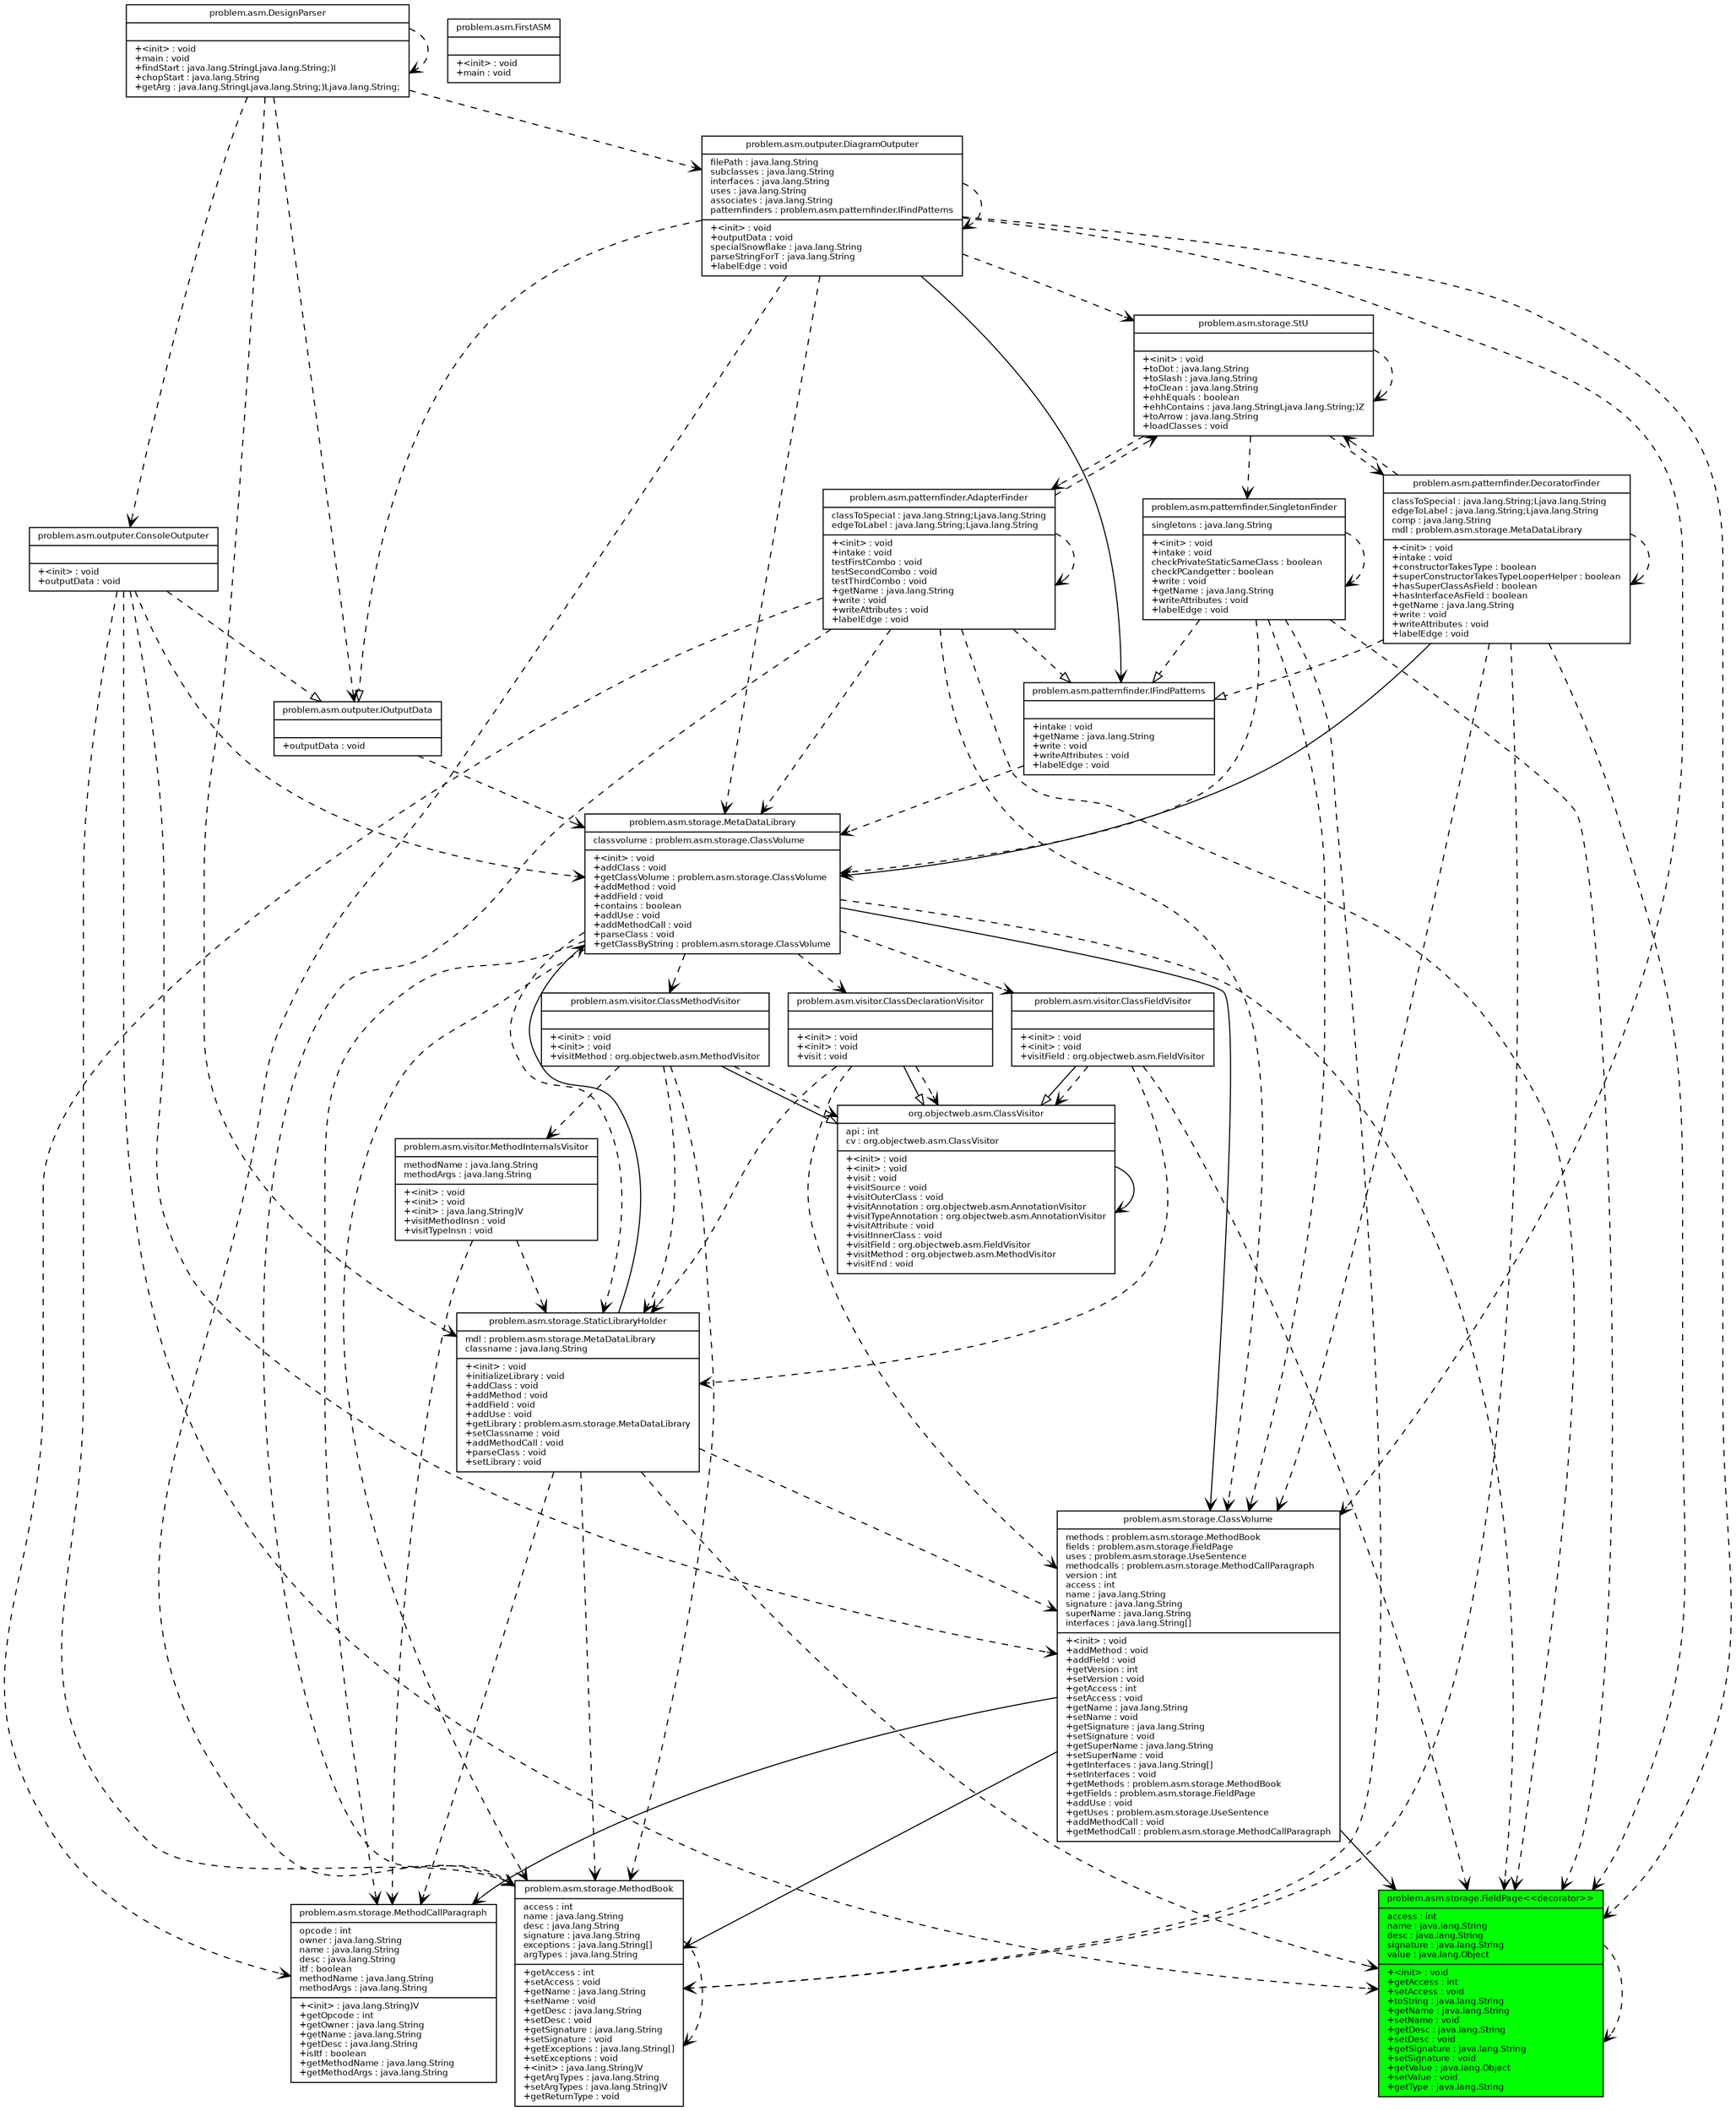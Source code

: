 digraph G {
fontname = "Bitstream Vera Sans"
fontsize = 8
node [
fontname = "Bitstream Vera Sans"
fontsize = 8
shape = "record"
]
edge [
fontname = "Bitstream Vera Sans"
fontsize = 8
]
problemasmDesignParser [
label = "{problem.asm.DesignParser||+\<init\> : void\l+main : void\l+findStart : java.lang.StringLjava.lang.String;)I\l+chopStart : java.lang.String\l+getArg : java.lang.StringLjava.lang.String;)Ljava.lang.String;\l}"
]
problemasmFirstASM [
label = "{problem.asm.FirstASM||+\<init\> : void\l+main : void\l}"
]
problemasmoutputerConsoleOutputer [
label = "{problem.asm.outputer.ConsoleOutputer||+\<init\> : void\l+outputData : void\l}"
]
problemasmoutputerDiagramOutputer [
label = "{problem.asm.outputer.DiagramOutputer|filePath : java.lang.String\lsubclasses : java.lang.String\linterfaces : java.lang.String\luses : java.lang.String\lassociates : java.lang.String\lpatternfinders : problem.asm.patternfinder.IFindPatterns\l|+\<init\> : void\l+outputData : void\lspecialSnowflake : java.lang.String\lparseStringForT : java.lang.String\l+labelEdge : void\l}"
]
problemasmoutputerIOutputData [
label = "{problem.asm.outputer.IOutputData||+outputData : void\l}"
]
problemasmstorageClassVolume [
label = "{problem.asm.storage.ClassVolume|methods : problem.asm.storage.MethodBook\lfields : problem.asm.storage.FieldPage\luses : problem.asm.storage.UseSentence\lmethodcalls : problem.asm.storage.MethodCallParagraph\lversion : int\laccess : int\lname : java.lang.String\lsignature : java.lang.String\lsuperName : java.lang.String\linterfaces : java.lang.String[]\l|+\<init\> : void\l+addMethod : void\l+addField : void\l+getVersion : int\l+setVersion : void\l+getAccess : int\l+setAccess : void\l+getName : java.lang.String\l+setName : void\l+getSignature : java.lang.String\l+setSignature : void\l+getSuperName : java.lang.String\l+setSuperName : void\l+getInterfaces : java.lang.String[]\l+setInterfaces : void\l+getMethods : problem.asm.storage.MethodBook\l+getFields : problem.asm.storage.FieldPage\l+addUse : void\l+getUses : problem.asm.storage.UseSentence\l+addMethodCall : void\l+getMethodCall : problem.asm.storage.MethodCallParagraph\l}"
]
problemasmstorageFieldPage [
fillcolor=green, style=filled,
label = "{problem.asm.storage.FieldPage
\<\<decorator\>\>\l|access : int\lname : java.lang.String\ldesc : java.lang.String\lsignature : java.lang.String\lvalue : java.lang.Object\l|+\<init\> : void\l+getAccess : int\l+setAccess : void\l+toString : java.lang.String\l+getName : java.lang.String\l+setName : void\l+getDesc : java.lang.String\l+setDesc : void\l+getSignature : java.lang.String\l+setSignature : void\l+getValue : java.lang.Object\l+setValue : void\l+getType : java.lang.String\l}"
]
problemasmstorageMetaDataLibrary [
label = "{problem.asm.storage.MetaDataLibrary|classvolume : problem.asm.storage.ClassVolume\l|+\<init\> : void\l+addClass : void\l+getClassVolume : problem.asm.storage.ClassVolume\l+addMethod : void\l+addField : void\l+contains : boolean\l+addUse : void\l+addMethodCall : void\l+parseClass : void\l+getClassByString : problem.asm.storage.ClassVolume\l}"
]
problemasmstorageMethodBook [
label = "{problem.asm.storage.MethodBook|access : int\lname : java.lang.String\ldesc : java.lang.String\lsignature : java.lang.String\lexceptions : java.lang.String[]\largTypes : java.lang.String\l|+getAccess : int\l+setAccess : void\l+getName : java.lang.String\l+setName : void\l+getDesc : java.lang.String\l+setDesc : void\l+getSignature : java.lang.String\l+setSignature : void\l+getExceptions : java.lang.String[]\l+setExceptions : void\l+\<init\> : java.lang.String)V\l+getArgTypes : java.lang.String\l+setArgTypes : java.lang.String)V\l+getReturnType : void\l}"
]
problemasmstorageStaticLibraryHolder [
label = "{problem.asm.storage.StaticLibraryHolder|mdl : problem.asm.storage.MetaDataLibrary\lclassname : java.lang.String\l|+\<init\> : void\l+initializeLibrary : void\l+addClass : void\l+addMethod : void\l+addField : void\l+addUse : void\l+getLibrary : problem.asm.storage.MetaDataLibrary\l+setClassname : void\l+addMethodCall : void\l+parseClass : void\l+setLibrary : void\l}"
]
problemasmvisitorClassDeclarationVisitor [
label = "{problem.asm.visitor.ClassDeclarationVisitor||+\<init\> : void\l+\<init\> : void\l+visit : void\l}"
]
problemasmvisitorMethodInternalsVisitor [
label = "{problem.asm.visitor.MethodInternalsVisitor|methodName : java.lang.String\lmethodArgs : java.lang.String\l|+\<init\> : void\l+\<init\> : void\l+\<init\> : java.lang.String)V\l+visitMethodInsn : void\l+visitTypeInsn : void\l}"
]
problemasmpatternfinderAdapterFinder [
label = "{problem.asm.patternfinder.AdapterFinder|classToSpecial : java.lang.String;Ljava.lang.String\ledgeToLabel : java.lang.String;Ljava.lang.String\l|+\<init\> : void\l+intake : void\ltestFirstCombo : void\ltestSecondCombo : void\ltestThirdCombo : void\l+getName : java.lang.String\l+write : void\l+writeAttributes : void\l+labelEdge : void\l}"
]
problemasmpatternfinderDecoratorFinder [
label = "{problem.asm.patternfinder.DecoratorFinder|classToSpecial : java.lang.String;Ljava.lang.String\ledgeToLabel : java.lang.String;Ljava.lang.String\lcomp : java.lang.String\lmdl : problem.asm.storage.MetaDataLibrary\l|+\<init\> : void\l+intake : void\l+constructorTakesType : boolean\l+superConstructorTakesTypeLooperHelper : boolean\l+hasSuperClassAsField : boolean\l+hasInterfaceAsField : boolean\l+getName : java.lang.String\l+write : void\l+writeAttributes : void\l+labelEdge : void\l}"
]
problemasmpatternfinderIFindPatterns [
label = "{problem.asm.patternfinder.IFindPatterns||+intake : void\l+getName : java.lang.String\l+write : void\l+writeAttributes : void\l+labelEdge : void\l}"
]
problemasmpatternfinderSingletonFinder [
label = "{problem.asm.patternfinder.SingletonFinder|singletons : java.lang.String\l|+\<init\> : void\l+intake : void\lcheckPrivateStaticSameClass : boolean\lcheckPCandgetter : boolean\l+write : void\l+getName : java.lang.String\l+writeAttributes : void\l+labelEdge : void\l}"
]
problemasmstorageMethodCallParagraph [
label = "{problem.asm.storage.MethodCallParagraph|opcode : int\lowner : java.lang.String\lname : java.lang.String\ldesc : java.lang.String\litf : boolean\lmethodName : java.lang.String\lmethodArgs : java.lang.String\l|+\<init\> : java.lang.String)V\l+getOpcode : int\l+getOwner : java.lang.String\l+getName : java.lang.String\l+getDesc : java.lang.String\l+isItf : boolean\l+getMethodName : java.lang.String\l+getMethodArgs : java.lang.String\l}"
]
problemasmstorageStU [
label = "{problem.asm.storage.StU||+\<init\> : void\l+toDot : java.lang.String\l+toSlash : java.lang.String\l+toClean : java.lang.String\l+ehhEquals : boolean\l+ehhContains : java.lang.StringLjava.lang.String;)Z\l+toArrow : java.lang.String\l+loadClasses : void\l}"
]
orgobjectwebasmClassVisitor [
label = "{org.objectweb.asm.ClassVisitor|api : int\lcv : org.objectweb.asm.ClassVisitor\l|+\<init\> : void\l+\<init\> : void\l+visit : void\l+visitSource : void\l+visitOuterClass : void\l+visitAnnotation : org.objectweb.asm.AnnotationVisitor\l+visitTypeAnnotation : org.objectweb.asm.AnnotationVisitor\l+visitAttribute : void\l+visitInnerClass : void\l+visitField : org.objectweb.asm.FieldVisitor\l+visitMethod : org.objectweb.asm.MethodVisitor\l+visitEnd : void\l}"
]
problemasmvisitorClassFieldVisitor [
label = "{problem.asm.visitor.ClassFieldVisitor||+\<init\> : void\l+\<init\> : void\l+visitField : org.objectweb.asm.FieldVisitor\l}"
]
problemasmvisitorClassMethodVisitor [
label = "{problem.asm.visitor.ClassMethodVisitor||+\<init\> : void\l+\<init\> : void\l+visitMethod : org.objectweb.asm.MethodVisitor\l}"
]
edge [ arrowhead = "empty", style = "none"  ]
problemasmvisitorClassDeclarationVisitor -> orgobjectwebasmClassVisitor
edge [ arrowhead = "empty", style = "none"  ]
problemasmvisitorClassMethodVisitor -> orgobjectwebasmClassVisitor
edge [ arrowhead = "empty", style = "none"  ]
problemasmvisitorClassFieldVisitor -> orgobjectwebasmClassVisitor
edge [ arrowhead = "empty", style = "dashed" 
 ]
problemasmpatternfinderSingletonFinder -> problemasmpatternfinderIFindPatterns
edge [ arrowhead = "empty", style = "dashed" 
 ]
problemasmoutputerDiagramOutputer -> problemasmoutputerIOutputData
edge [ arrowhead = "empty", style = "dashed" 
 ]
problemasmpatternfinderDecoratorFinder -> problemasmpatternfinderIFindPatterns
edge [ arrowhead = "empty", style = "dashed" 
 ]
problemasmpatternfinderAdapterFinder -> problemasmpatternfinderIFindPatterns
edge [ arrowhead = "empty", style = "dashed" 
 ]
problemasmoutputerConsoleOutputer -> problemasmoutputerIOutputData
edge [ arrowhead = "vee", style = "dashed" 
 ]
problemasmoutputerDiagramOutputer -> problemasmstorageMethodBook
edge [ arrowhead = "vee", style = "dashed" 
 ]
problemasmvisitorMethodInternalsVisitor -> problemasmstorageMethodCallParagraph
edge [ arrowhead = "vee", style = "dashed" 
 ]
problemasmstorageMethodBook -> problemasmstorageMethodBook
edge [ arrowhead = "vee", style = "dashed" 
 ]
problemasmstorageMetaDataLibrary -> problemasmstorageMethodBook
edge [ arrowhead = "vee", style = "dashed" 
 ]
problemasmvisitorMethodInternalsVisitor -> problemasmstorageStaticLibraryHolder
edge [ arrowhead = "vee", style = "dashed" 
 ]
problemasmstorageStU -> problemasmstorageStU
edge [ arrowhead = "vee", style = "dashed" 
 ]
problemasmoutputerDiagramOutputer -> problemasmstorageStU
edge [ arrowhead = "vee", style = "dashed" 
 ]
problemasmpatternfinderAdapterFinder -> problemasmstorageMethodBook
edge [ arrowhead = "vee", style = "dashed" 
 ]
problemasmstorageMetaDataLibrary -> problemasmstorageMethodCallParagraph
edge [ arrowhead = "vee", style = "dashed" 
 ]
problemasmpatternfinderSingletonFinder -> problemasmstorageFieldPage
edge [ arrowhead = "vee", style = "dashed" 
 ]
problemasmstorageMetaDataLibrary -> problemasmvisitorClassMethodVisitor
edge [ arrowhead = "vee", style = "dashed" 
 ]
problemasmpatternfinderAdapterFinder -> problemasmstorageMethodCallParagraph
edge [ arrowhead = "vee", style = "dashed" 
 ]
problemasmpatternfinderAdapterFinder -> problemasmstorageStU
edge [ arrowhead = "vee", style = "dashed" 
 ]
problemasmvisitorClassMethodVisitor -> orgobjectwebasmClassVisitor
edge [ arrowhead = "vee", style = "dashed" 
 ]
problemasmstorageFieldPage -> problemasmstorageFieldPage
edge [ arrowhead = "vee", style = "dashed" 
 ]
problemasmpatternfinderDecoratorFinder -> problemasmpatternfinderDecoratorFinder
edge [ arrowhead = "vee", style = "dashed" 
 ]
problemasmvisitorClassMethodVisitor -> problemasmvisitorMethodInternalsVisitor
edge [ arrowhead = "vee", style = "dashed" 
 ]
problemasmpatternfinderSingletonFinder -> problemasmpatternfinderSingletonFinder
edge [ arrowhead = "vee", style = "dashed" 
 ]
problemasmDesignParser -> problemasmoutputerConsoleOutputer
edge [ arrowhead = "vee", style = "dashed" 
 ]
problemasmstorageStaticLibraryHolder -> problemasmstorageFieldPage
edge [ arrowhead = "vee", style = "dashed" 
 ]
problemasmoutputerConsoleOutputer -> problemasmstorageMetaDataLibrary
edge [ arrowhead = "vee", style = "dashed" 
 ]
problemasmstorageStU -> problemasmpatternfinderDecoratorFinder
edge [ arrowhead = "vee", style = "dashed" 
 ]
problemasmoutputerDiagramOutputer -> problemasmstorageFieldPage
edge [ arrowhead = "vee", style = "dashed" 
 ]
problemasmDesignParser -> problemasmoutputerIOutputData
edge [ arrowhead = "vee", style = "dashed" 
 ]
problemasmpatternfinderSingletonFinder -> problemasmstorageMetaDataLibrary
edge [ arrowhead = "vee", style = "dashed" 
 ]
problemasmpatternfinderAdapterFinder -> problemasmpatternfinderAdapterFinder
edge [ arrowhead = "vee", style = "dashed" 
 ]
problemasmpatternfinderAdapterFinder -> problemasmstorageFieldPage
edge [ arrowhead = "vee", style = "dashed" 
 ]
problemasmoutputerConsoleOutputer -> problemasmstorageFieldPage
edge [ arrowhead = "vee", style = "dashed" 
 ]
problemasmoutputerConsoleOutputer -> problemasmstorageClassVolume
edge [ arrowhead = "vee", style = "dashed" 
 ]
problemasmpatternfinderDecoratorFinder -> problemasmstorageFieldPage
edge [ arrowhead = "vee", style = "dashed" 
 ]
problemasmoutputerIOutputData -> problemasmstorageMetaDataLibrary
edge [ arrowhead = "vee", style = "dashed" 
 ]
problemasmvisitorClassFieldVisitor -> orgobjectwebasmClassVisitor
edge [ arrowhead = "vee", style = "dashed" 
 ]
problemasmpatternfinderSingletonFinder -> problemasmstorageMethodBook
edge [ arrowhead = "vee", style = "dashed" 
 ]
problemasmpatternfinderAdapterFinder -> problemasmstorageClassVolume
edge [ arrowhead = "vee", style = "dashed" 
 ]
problemasmstorageMetaDataLibrary -> problemasmstorageStaticLibraryHolder
edge [ arrowhead = "vee", style = "dashed" 
 ]
problemasmstorageMetaDataLibrary -> problemasmstorageFieldPage
edge [ arrowhead = "vee", style = "dashed" 
 ]
problemasmoutputerConsoleOutputer -> problemasmstorageMethodBook
edge [ arrowhead = "vee", style = "dashed" 
 ]
problemasmvisitorClassDeclarationVisitor -> orgobjectwebasmClassVisitor
edge [ arrowhead = "vee", style = "dashed" 
 ]
problemasmpatternfinderAdapterFinder -> problemasmstorageMetaDataLibrary
edge [ arrowhead = "vee", style = "dashed" 
 ]
problemasmstorageStU -> problemasmpatternfinderAdapterFinder
edge [ arrowhead = "vee", style = "dashed" 
 ]
problemasmvisitorClassDeclarationVisitor -> problemasmstorageStaticLibraryHolder
edge [ arrowhead = "vee", style = "dashed" 
 ]
problemasmvisitorClassFieldVisitor -> problemasmstorageStaticLibraryHolder
edge [ arrowhead = "vee", style = "dashed" 
 ]
problemasmpatternfinderSingletonFinder -> problemasmstorageClassVolume
edge [ arrowhead = "vee", style = "dashed" 
 ]
problemasmstorageStaticLibraryHolder -> problemasmstorageMethodCallParagraph
edge [ arrowhead = "vee", style = "dashed" 
 ]
problemasmpatternfinderIFindPatterns -> problemasmstorageMetaDataLibrary
edge [ arrowhead = "vee", style = "dashed" 
 ]
problemasmstorageMetaDataLibrary -> problemasmvisitorClassFieldVisitor
edge [ arrowhead = "vee", style = "dashed" 
 ]
problemasmoutputerDiagramOutputer -> problemasmstorageMetaDataLibrary
edge [ arrowhead = "vee", style = "dashed" 
 ]
problemasmDesignParser -> problemasmoutputerDiagramOutputer
edge [ arrowhead = "vee", style = "dashed" 
 ]
problemasmpatternfinderDecoratorFinder -> problemasmstorageMethodBook
edge [ arrowhead = "vee", style = "dashed" 
 ]
problemasmstorageStaticLibraryHolder -> problemasmstorageClassVolume
edge [ arrowhead = "vee", style = "dashed" 
 ]
problemasmpatternfinderDecoratorFinder -> problemasmstorageStU
edge [ arrowhead = "vee", style = "dashed" 
 ]
problemasmvisitorClassDeclarationVisitor -> problemasmstorageClassVolume
edge [ arrowhead = "vee", style = "dashed" 
 ]
problemasmoutputerDiagramOutputer -> problemasmstorageClassVolume
edge [ arrowhead = "vee", style = "dashed" 
 ]
problemasmvisitorClassFieldVisitor -> problemasmstorageFieldPage
edge [ arrowhead = "vee", style = "dashed" 
 ]
problemasmDesignParser -> problemasmstorageStaticLibraryHolder
edge [ arrowhead = "vee", style = "dashed" 
 ]
problemasmvisitorClassMethodVisitor -> problemasmstorageMethodBook
edge [ arrowhead = "vee", style = "dashed" 
 ]
problemasmpatternfinderDecoratorFinder -> problemasmstorageClassVolume
edge [ arrowhead = "vee", style = "dashed" 
 ]
problemasmstorageStaticLibraryHolder -> problemasmstorageMethodBook
edge [ arrowhead = "vee", style = "dashed" 
 ]
problemasmoutputerDiagramOutputer -> problemasmoutputerDiagramOutputer
edge [ arrowhead = "vee", style = "dashed" 
 ]
problemasmstorageStU -> problemasmpatternfinderSingletonFinder
edge [ arrowhead = "vee", style = "dashed" 
 ]
problemasmvisitorClassMethodVisitor -> problemasmstorageStaticLibraryHolder
edge [ arrowhead = "vee", style = "dashed" 
 ]
problemasmDesignParser -> problemasmDesignParser
edge [ arrowhead = "vee", style = "dashed" 
 ]
problemasmstorageMetaDataLibrary -> problemasmvisitorClassDeclarationVisitor
edge [ arrowhead = "vee", style = "none" 
 ]
problemasmstorageClassVolume -> problemasmstorageMethodCallParagraph
edge [ arrowhead = "vee", style = "none" 
 ]
problemasmstorageStaticLibraryHolder -> problemasmstorageMetaDataLibrary
edge [ arrowhead = "vee", style = "none" 
 ]
orgobjectwebasmClassVisitor -> orgobjectwebasmClassVisitor
edge [ arrowhead = "vee", style = "none" 
 ]
problemasmpatternfinderDecoratorFinder -> problemasmstorageMetaDataLibrary
edge [ arrowhead = "vee", style = "none" 
 ]
problemasmstorageMetaDataLibrary -> problemasmstorageClassVolume
edge [ arrowhead = "vee", style = "none" 
 ]
problemasmoutputerDiagramOutputer -> problemasmpatternfinderIFindPatterns
edge [ arrowhead = "vee", style = "none" 
 ]
problemasmstorageClassVolume -> problemasmstorageFieldPage
edge [ arrowhead = "vee", style = "none" 
 ]
problemasmstorageClassVolume -> problemasmstorageMethodBook
}
